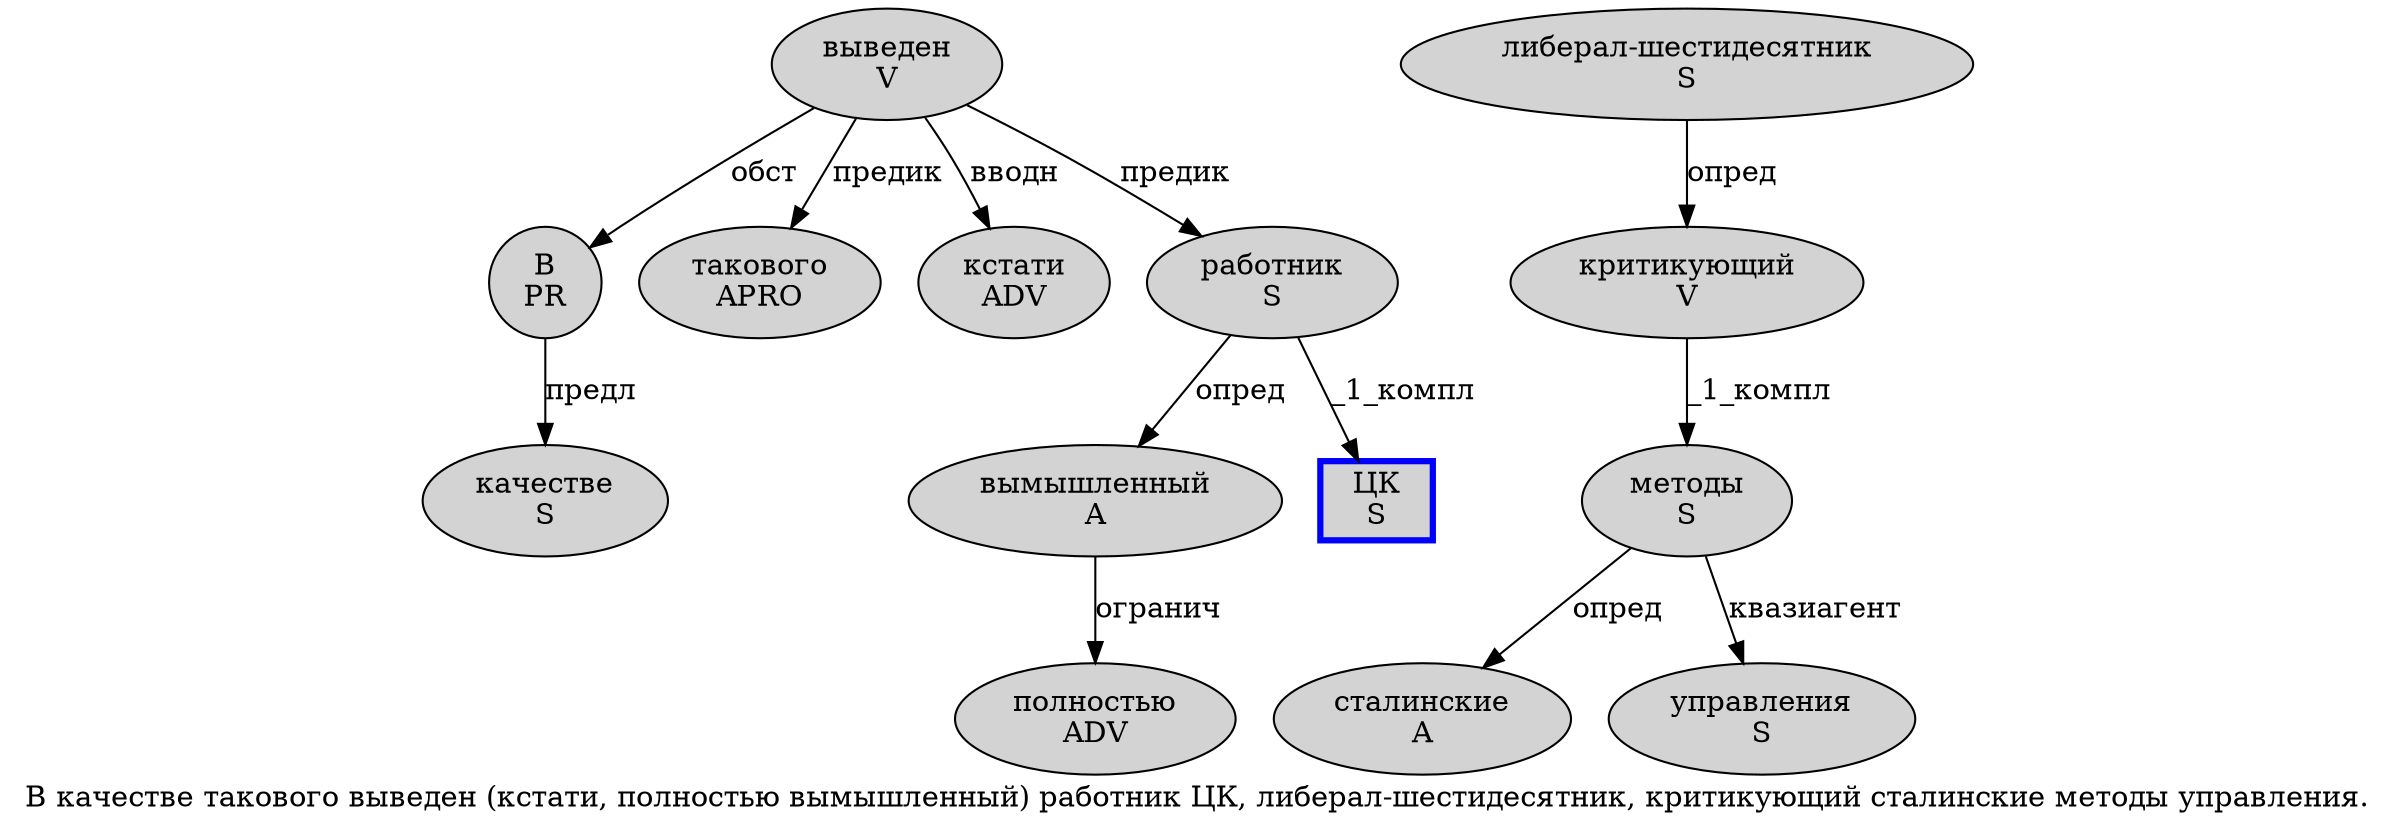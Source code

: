 digraph SENTENCE_3552 {
	graph [label="В качестве такового выведен (кстати, полностью вымышленный) работник ЦК, либерал-шестидесятник, критикующий сталинские методы управления."]
	node [style=filled]
		0 [label="В
PR" color="" fillcolor=lightgray penwidth=1 shape=ellipse]
		1 [label="качестве
S" color="" fillcolor=lightgray penwidth=1 shape=ellipse]
		2 [label="такового
APRO" color="" fillcolor=lightgray penwidth=1 shape=ellipse]
		3 [label="выведен
V" color="" fillcolor=lightgray penwidth=1 shape=ellipse]
		5 [label="кстати
ADV" color="" fillcolor=lightgray penwidth=1 shape=ellipse]
		7 [label="полностью
ADV" color="" fillcolor=lightgray penwidth=1 shape=ellipse]
		8 [label="вымышленный
A" color="" fillcolor=lightgray penwidth=1 shape=ellipse]
		10 [label="работник
S" color="" fillcolor=lightgray penwidth=1 shape=ellipse]
		11 [label="ЦК
S" color=blue fillcolor=lightgray penwidth=3 shape=box]
		13 [label="либерал-шестидесятник
S" color="" fillcolor=lightgray penwidth=1 shape=ellipse]
		15 [label="критикующий
V" color="" fillcolor=lightgray penwidth=1 shape=ellipse]
		16 [label="сталинские
A" color="" fillcolor=lightgray penwidth=1 shape=ellipse]
		17 [label="методы
S" color="" fillcolor=lightgray penwidth=1 shape=ellipse]
		18 [label="управления
S" color="" fillcolor=lightgray penwidth=1 shape=ellipse]
			3 -> 0 [label="обст"]
			3 -> 2 [label="предик"]
			3 -> 5 [label="вводн"]
			3 -> 10 [label="предик"]
			15 -> 17 [label="_1_компл"]
			10 -> 8 [label="опред"]
			10 -> 11 [label="_1_компл"]
			13 -> 15 [label="опред"]
			8 -> 7 [label="огранич"]
			0 -> 1 [label="предл"]
			17 -> 16 [label="опред"]
			17 -> 18 [label="квазиагент"]
}
